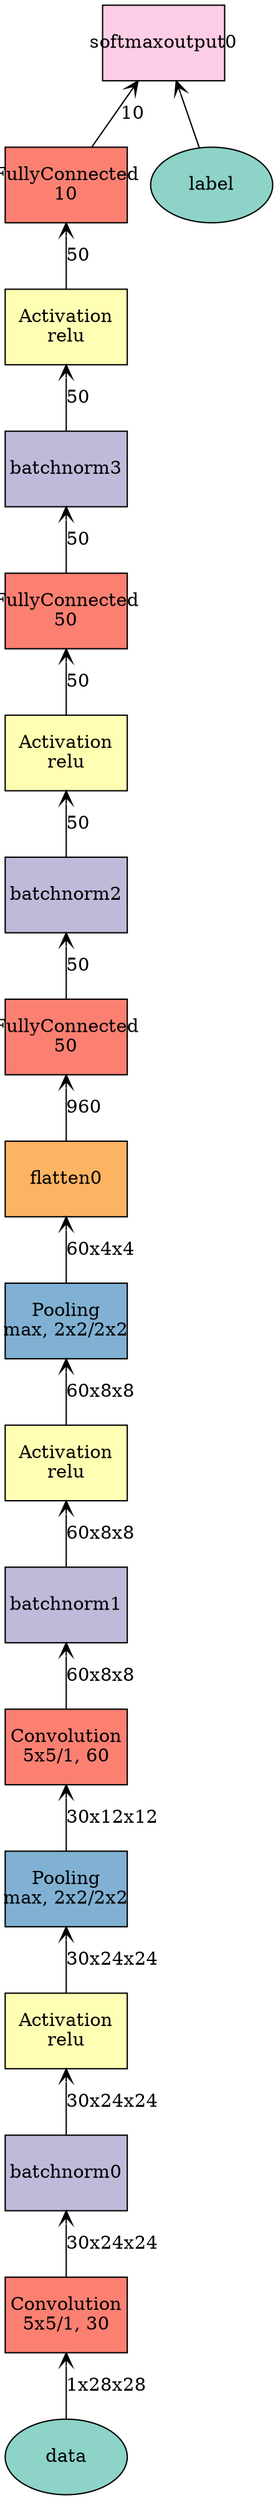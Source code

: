 digraph plot {
	data [label=data fillcolor="#8dd3c7" fixedsize=true height=0.8034 shape=oval style=filled width=1.3]
	convolution0 [label="Convolution\n5x5/1, 30" fillcolor="#fb8072" fixedsize=true height=0.8034 shape=box style=filled width=1.3]
	batchnorm0 [label=batchnorm0 fillcolor="#bebada" fixedsize=true height=0.8034 shape=box style=filled width=1.3]
	relu_c1 [label="Activation\nrelu" fillcolor="#ffffb3" fixedsize=true height=0.8034 shape=box style=filled width=1.3]
	pooling0 [label="Pooling\nmax, 2x2/2x2" fillcolor="#80b1d3" fixedsize=true height=0.8034 shape=box style=filled width=1.3]
	convolution1 [label="Convolution\n5x5/1, 60" fillcolor="#fb8072" fixedsize=true height=0.8034 shape=box style=filled width=1.3]
	batchnorm1 [label=batchnorm1 fillcolor="#bebada" fixedsize=true height=0.8034 shape=box style=filled width=1.3]
	relu_c2 [label="Activation\nrelu" fillcolor="#ffffb3" fixedsize=true height=0.8034 shape=box style=filled width=1.3]
	pooling1 [label="Pooling\nmax, 2x2/2x2" fillcolor="#80b1d3" fixedsize=true height=0.8034 shape=box style=filled width=1.3]
	flatten0 [label=flatten0 fillcolor="#fdb462" fixedsize=true height=0.8034 shape=box style=filled width=1.3]
	fc1 [label="FullyConnected\n50" fillcolor="#fb8072" fixedsize=true height=0.8034 shape=box style=filled width=1.3]
	batchnorm2 [label=batchnorm2 fillcolor="#bebada" fixedsize=true height=0.8034 shape=box style=filled width=1.3]
	relu_f1 [label="Activation\nrelu" fillcolor="#ffffb3" fixedsize=true height=0.8034 shape=box style=filled width=1.3]
	fc2 [label="FullyConnected\n50" fillcolor="#fb8072" fixedsize=true height=0.8034 shape=box style=filled width=1.3]
	batchnorm3 [label=batchnorm3 fillcolor="#bebada" fixedsize=true height=0.8034 shape=box style=filled width=1.3]
	relu_f2 [label="Activation\nrelu" fillcolor="#ffffb3" fixedsize=true height=0.8034 shape=box style=filled width=1.3]
	fc3 [label="FullyConnected\n10" fillcolor="#fb8072" fixedsize=true height=0.8034 shape=box style=filled width=1.3]
	label [label=label fillcolor="#8dd3c7" fixedsize=true height=0.8034 shape=oval style=filled width=1.3]
	softmaxoutput0 [label=softmaxoutput0 fillcolor="#fccde5" fixedsize=true height=0.8034 shape=box style=filled width=1.3]
		convolution0 -> data [label="1x28x28" arrowtail=open dir=back]
		batchnorm0 -> convolution0 [label="30x24x24" arrowtail=open dir=back]
		relu_c1 -> batchnorm0 [label="30x24x24" arrowtail=open dir=back]
		pooling0 -> relu_c1 [label="30x24x24" arrowtail=open dir=back]
		convolution1 -> pooling0 [label="30x12x12" arrowtail=open dir=back]
		batchnorm1 -> convolution1 [label="60x8x8" arrowtail=open dir=back]
		relu_c2 -> batchnorm1 [label="60x8x8" arrowtail=open dir=back]
		pooling1 -> relu_c2 [label="60x8x8" arrowtail=open dir=back]
		flatten0 -> pooling1 [label="60x4x4" arrowtail=open dir=back]
		fc1 -> flatten0 [label=960 arrowtail=open dir=back]
		batchnorm2 -> fc1 [label=50 arrowtail=open dir=back]
		relu_f1 -> batchnorm2 [label=50 arrowtail=open dir=back]
		fc2 -> relu_f1 [label=50 arrowtail=open dir=back]
		batchnorm3 -> fc2 [label=50 arrowtail=open dir=back]
		relu_f2 -> batchnorm3 [label=50 arrowtail=open dir=back]
		fc3 -> relu_f2 [label=50 arrowtail=open dir=back]
		softmaxoutput0 -> fc3 [label=10 arrowtail=open dir=back]
		softmaxoutput0 -> label [label="" arrowtail=open dir=back]
}
